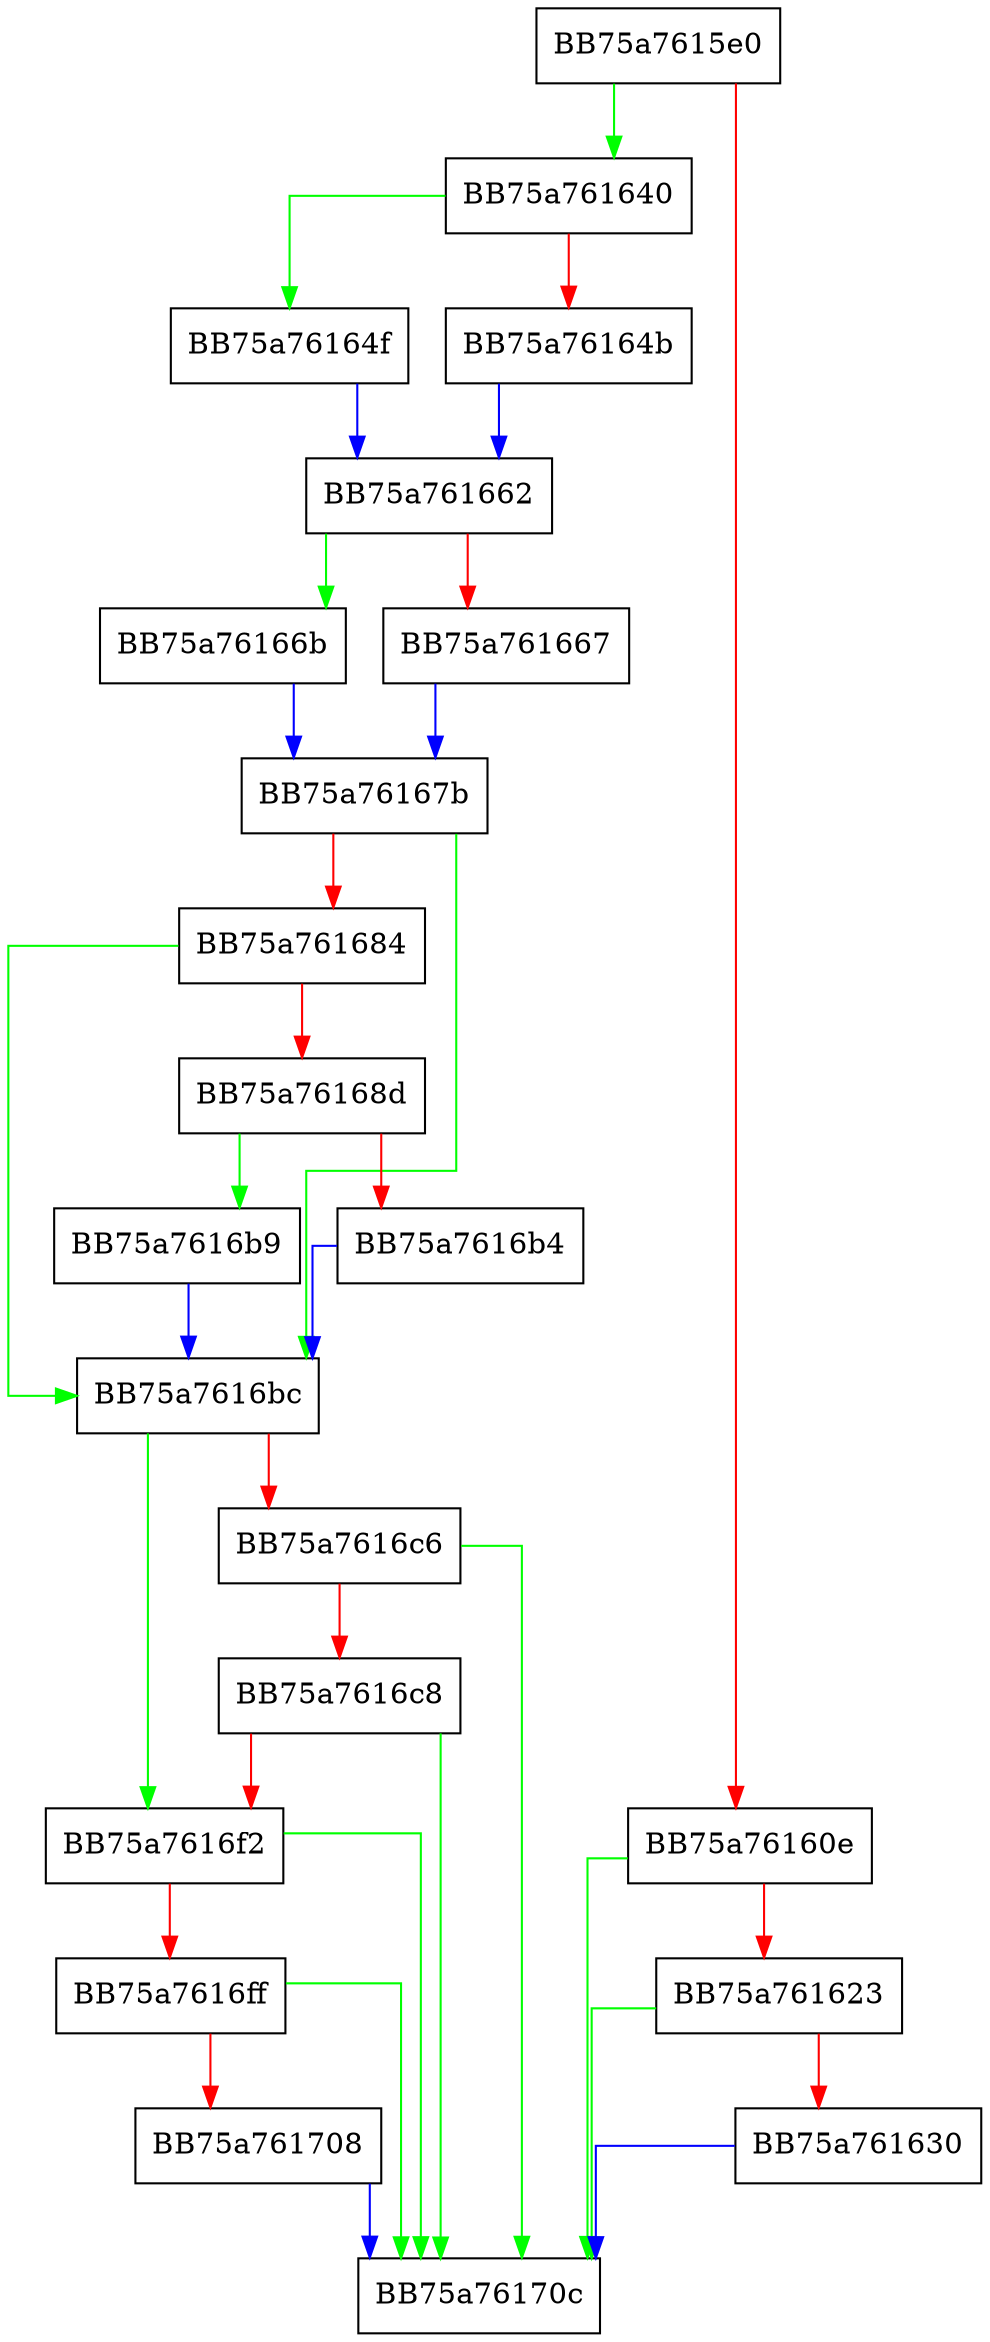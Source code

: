 digraph UpdateBestMatch {
  node [shape="box"];
  graph [splines=ortho];
  BB75a7615e0 -> BB75a761640 [color="green"];
  BB75a7615e0 -> BB75a76160e [color="red"];
  BB75a76160e -> BB75a76170c [color="green"];
  BB75a76160e -> BB75a761623 [color="red"];
  BB75a761623 -> BB75a76170c [color="green"];
  BB75a761623 -> BB75a761630 [color="red"];
  BB75a761630 -> BB75a76170c [color="blue"];
  BB75a761640 -> BB75a76164f [color="green"];
  BB75a761640 -> BB75a76164b [color="red"];
  BB75a76164b -> BB75a761662 [color="blue"];
  BB75a76164f -> BB75a761662 [color="blue"];
  BB75a761662 -> BB75a76166b [color="green"];
  BB75a761662 -> BB75a761667 [color="red"];
  BB75a761667 -> BB75a76167b [color="blue"];
  BB75a76166b -> BB75a76167b [color="blue"];
  BB75a76167b -> BB75a7616bc [color="green"];
  BB75a76167b -> BB75a761684 [color="red"];
  BB75a761684 -> BB75a7616bc [color="green"];
  BB75a761684 -> BB75a76168d [color="red"];
  BB75a76168d -> BB75a7616b9 [color="green"];
  BB75a76168d -> BB75a7616b4 [color="red"];
  BB75a7616b4 -> BB75a7616bc [color="blue"];
  BB75a7616b9 -> BB75a7616bc [color="blue"];
  BB75a7616bc -> BB75a7616f2 [color="green"];
  BB75a7616bc -> BB75a7616c6 [color="red"];
  BB75a7616c6 -> BB75a76170c [color="green"];
  BB75a7616c6 -> BB75a7616c8 [color="red"];
  BB75a7616c8 -> BB75a76170c [color="green"];
  BB75a7616c8 -> BB75a7616f2 [color="red"];
  BB75a7616f2 -> BB75a76170c [color="green"];
  BB75a7616f2 -> BB75a7616ff [color="red"];
  BB75a7616ff -> BB75a76170c [color="green"];
  BB75a7616ff -> BB75a761708 [color="red"];
  BB75a761708 -> BB75a76170c [color="blue"];
}